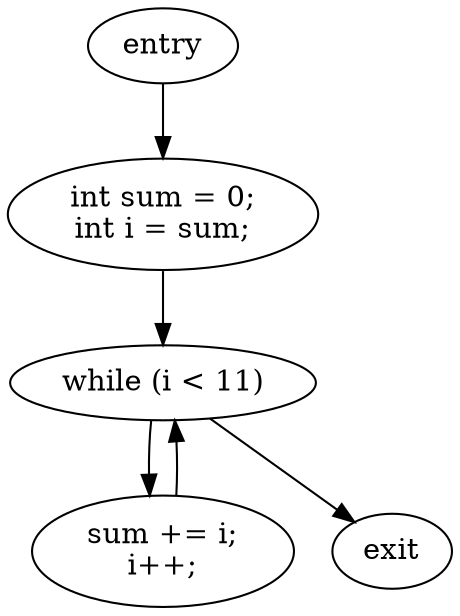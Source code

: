 digraph {
	0[label="entry"];
	1[label="int sum = 0;\nint i = sum;"];
	2[label="while (i < 11)"];
	3[label="sum += i;\ni++;"];
	4[label="exit"];
	0 -> 1;
	1 -> 2;
	2 -> 3;
	2 -> 4;
	3 -> 2;
	{rank=same 0}
	{rank=same 1}
	{rank=same 2}
	{rank=same 3}
	{rank=same 4}
}